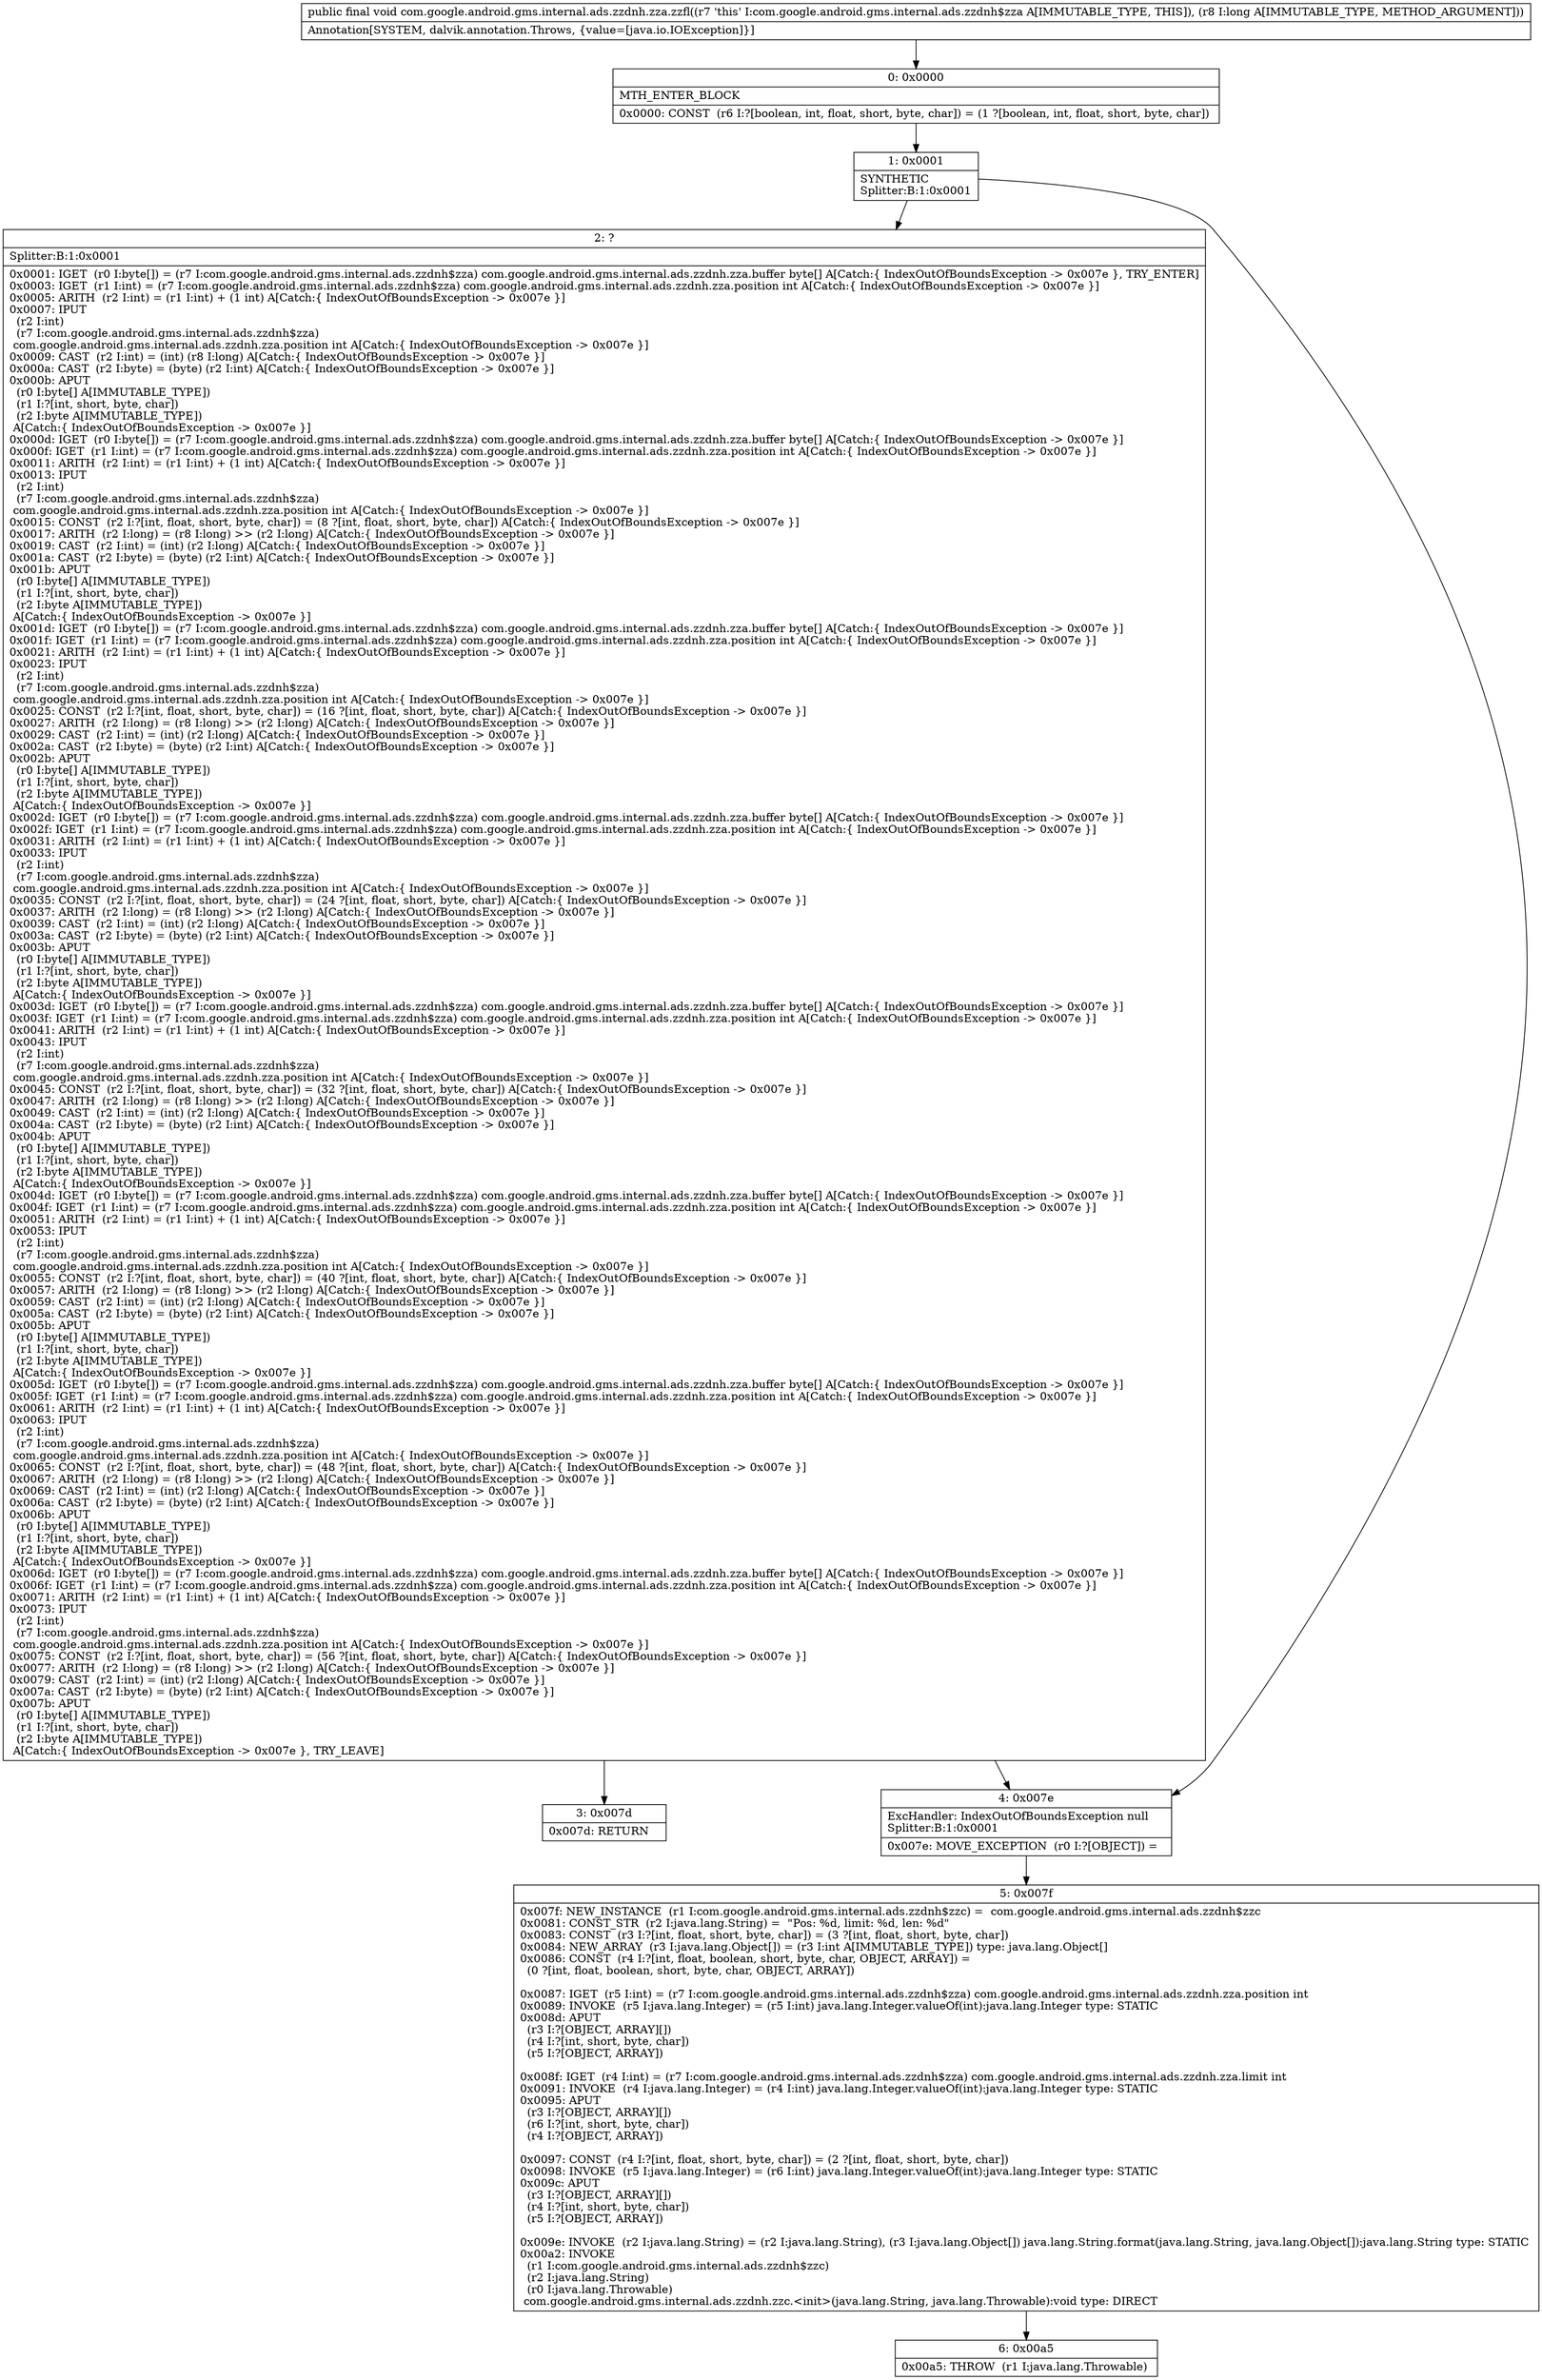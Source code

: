 digraph "CFG forcom.google.android.gms.internal.ads.zzdnh.zza.zzfl(J)V" {
Node_0 [shape=record,label="{0\:\ 0x0000|MTH_ENTER_BLOCK\l|0x0000: CONST  (r6 I:?[boolean, int, float, short, byte, char]) = (1 ?[boolean, int, float, short, byte, char]) \l}"];
Node_1 [shape=record,label="{1\:\ 0x0001|SYNTHETIC\lSplitter:B:1:0x0001\l}"];
Node_2 [shape=record,label="{2\:\ ?|Splitter:B:1:0x0001\l|0x0001: IGET  (r0 I:byte[]) = (r7 I:com.google.android.gms.internal.ads.zzdnh$zza) com.google.android.gms.internal.ads.zzdnh.zza.buffer byte[] A[Catch:\{ IndexOutOfBoundsException \-\> 0x007e \}, TRY_ENTER]\l0x0003: IGET  (r1 I:int) = (r7 I:com.google.android.gms.internal.ads.zzdnh$zza) com.google.android.gms.internal.ads.zzdnh.zza.position int A[Catch:\{ IndexOutOfBoundsException \-\> 0x007e \}]\l0x0005: ARITH  (r2 I:int) = (r1 I:int) + (1 int) A[Catch:\{ IndexOutOfBoundsException \-\> 0x007e \}]\l0x0007: IPUT  \l  (r2 I:int)\l  (r7 I:com.google.android.gms.internal.ads.zzdnh$zza)\l com.google.android.gms.internal.ads.zzdnh.zza.position int A[Catch:\{ IndexOutOfBoundsException \-\> 0x007e \}]\l0x0009: CAST  (r2 I:int) = (int) (r8 I:long) A[Catch:\{ IndexOutOfBoundsException \-\> 0x007e \}]\l0x000a: CAST  (r2 I:byte) = (byte) (r2 I:int) A[Catch:\{ IndexOutOfBoundsException \-\> 0x007e \}]\l0x000b: APUT  \l  (r0 I:byte[] A[IMMUTABLE_TYPE])\l  (r1 I:?[int, short, byte, char])\l  (r2 I:byte A[IMMUTABLE_TYPE])\l A[Catch:\{ IndexOutOfBoundsException \-\> 0x007e \}]\l0x000d: IGET  (r0 I:byte[]) = (r7 I:com.google.android.gms.internal.ads.zzdnh$zza) com.google.android.gms.internal.ads.zzdnh.zza.buffer byte[] A[Catch:\{ IndexOutOfBoundsException \-\> 0x007e \}]\l0x000f: IGET  (r1 I:int) = (r7 I:com.google.android.gms.internal.ads.zzdnh$zza) com.google.android.gms.internal.ads.zzdnh.zza.position int A[Catch:\{ IndexOutOfBoundsException \-\> 0x007e \}]\l0x0011: ARITH  (r2 I:int) = (r1 I:int) + (1 int) A[Catch:\{ IndexOutOfBoundsException \-\> 0x007e \}]\l0x0013: IPUT  \l  (r2 I:int)\l  (r7 I:com.google.android.gms.internal.ads.zzdnh$zza)\l com.google.android.gms.internal.ads.zzdnh.zza.position int A[Catch:\{ IndexOutOfBoundsException \-\> 0x007e \}]\l0x0015: CONST  (r2 I:?[int, float, short, byte, char]) = (8 ?[int, float, short, byte, char]) A[Catch:\{ IndexOutOfBoundsException \-\> 0x007e \}]\l0x0017: ARITH  (r2 I:long) = (r8 I:long) \>\> (r2 I:long) A[Catch:\{ IndexOutOfBoundsException \-\> 0x007e \}]\l0x0019: CAST  (r2 I:int) = (int) (r2 I:long) A[Catch:\{ IndexOutOfBoundsException \-\> 0x007e \}]\l0x001a: CAST  (r2 I:byte) = (byte) (r2 I:int) A[Catch:\{ IndexOutOfBoundsException \-\> 0x007e \}]\l0x001b: APUT  \l  (r0 I:byte[] A[IMMUTABLE_TYPE])\l  (r1 I:?[int, short, byte, char])\l  (r2 I:byte A[IMMUTABLE_TYPE])\l A[Catch:\{ IndexOutOfBoundsException \-\> 0x007e \}]\l0x001d: IGET  (r0 I:byte[]) = (r7 I:com.google.android.gms.internal.ads.zzdnh$zza) com.google.android.gms.internal.ads.zzdnh.zza.buffer byte[] A[Catch:\{ IndexOutOfBoundsException \-\> 0x007e \}]\l0x001f: IGET  (r1 I:int) = (r7 I:com.google.android.gms.internal.ads.zzdnh$zza) com.google.android.gms.internal.ads.zzdnh.zza.position int A[Catch:\{ IndexOutOfBoundsException \-\> 0x007e \}]\l0x0021: ARITH  (r2 I:int) = (r1 I:int) + (1 int) A[Catch:\{ IndexOutOfBoundsException \-\> 0x007e \}]\l0x0023: IPUT  \l  (r2 I:int)\l  (r7 I:com.google.android.gms.internal.ads.zzdnh$zza)\l com.google.android.gms.internal.ads.zzdnh.zza.position int A[Catch:\{ IndexOutOfBoundsException \-\> 0x007e \}]\l0x0025: CONST  (r2 I:?[int, float, short, byte, char]) = (16 ?[int, float, short, byte, char]) A[Catch:\{ IndexOutOfBoundsException \-\> 0x007e \}]\l0x0027: ARITH  (r2 I:long) = (r8 I:long) \>\> (r2 I:long) A[Catch:\{ IndexOutOfBoundsException \-\> 0x007e \}]\l0x0029: CAST  (r2 I:int) = (int) (r2 I:long) A[Catch:\{ IndexOutOfBoundsException \-\> 0x007e \}]\l0x002a: CAST  (r2 I:byte) = (byte) (r2 I:int) A[Catch:\{ IndexOutOfBoundsException \-\> 0x007e \}]\l0x002b: APUT  \l  (r0 I:byte[] A[IMMUTABLE_TYPE])\l  (r1 I:?[int, short, byte, char])\l  (r2 I:byte A[IMMUTABLE_TYPE])\l A[Catch:\{ IndexOutOfBoundsException \-\> 0x007e \}]\l0x002d: IGET  (r0 I:byte[]) = (r7 I:com.google.android.gms.internal.ads.zzdnh$zza) com.google.android.gms.internal.ads.zzdnh.zza.buffer byte[] A[Catch:\{ IndexOutOfBoundsException \-\> 0x007e \}]\l0x002f: IGET  (r1 I:int) = (r7 I:com.google.android.gms.internal.ads.zzdnh$zza) com.google.android.gms.internal.ads.zzdnh.zza.position int A[Catch:\{ IndexOutOfBoundsException \-\> 0x007e \}]\l0x0031: ARITH  (r2 I:int) = (r1 I:int) + (1 int) A[Catch:\{ IndexOutOfBoundsException \-\> 0x007e \}]\l0x0033: IPUT  \l  (r2 I:int)\l  (r7 I:com.google.android.gms.internal.ads.zzdnh$zza)\l com.google.android.gms.internal.ads.zzdnh.zza.position int A[Catch:\{ IndexOutOfBoundsException \-\> 0x007e \}]\l0x0035: CONST  (r2 I:?[int, float, short, byte, char]) = (24 ?[int, float, short, byte, char]) A[Catch:\{ IndexOutOfBoundsException \-\> 0x007e \}]\l0x0037: ARITH  (r2 I:long) = (r8 I:long) \>\> (r2 I:long) A[Catch:\{ IndexOutOfBoundsException \-\> 0x007e \}]\l0x0039: CAST  (r2 I:int) = (int) (r2 I:long) A[Catch:\{ IndexOutOfBoundsException \-\> 0x007e \}]\l0x003a: CAST  (r2 I:byte) = (byte) (r2 I:int) A[Catch:\{ IndexOutOfBoundsException \-\> 0x007e \}]\l0x003b: APUT  \l  (r0 I:byte[] A[IMMUTABLE_TYPE])\l  (r1 I:?[int, short, byte, char])\l  (r2 I:byte A[IMMUTABLE_TYPE])\l A[Catch:\{ IndexOutOfBoundsException \-\> 0x007e \}]\l0x003d: IGET  (r0 I:byte[]) = (r7 I:com.google.android.gms.internal.ads.zzdnh$zza) com.google.android.gms.internal.ads.zzdnh.zza.buffer byte[] A[Catch:\{ IndexOutOfBoundsException \-\> 0x007e \}]\l0x003f: IGET  (r1 I:int) = (r7 I:com.google.android.gms.internal.ads.zzdnh$zza) com.google.android.gms.internal.ads.zzdnh.zza.position int A[Catch:\{ IndexOutOfBoundsException \-\> 0x007e \}]\l0x0041: ARITH  (r2 I:int) = (r1 I:int) + (1 int) A[Catch:\{ IndexOutOfBoundsException \-\> 0x007e \}]\l0x0043: IPUT  \l  (r2 I:int)\l  (r7 I:com.google.android.gms.internal.ads.zzdnh$zza)\l com.google.android.gms.internal.ads.zzdnh.zza.position int A[Catch:\{ IndexOutOfBoundsException \-\> 0x007e \}]\l0x0045: CONST  (r2 I:?[int, float, short, byte, char]) = (32 ?[int, float, short, byte, char]) A[Catch:\{ IndexOutOfBoundsException \-\> 0x007e \}]\l0x0047: ARITH  (r2 I:long) = (r8 I:long) \>\> (r2 I:long) A[Catch:\{ IndexOutOfBoundsException \-\> 0x007e \}]\l0x0049: CAST  (r2 I:int) = (int) (r2 I:long) A[Catch:\{ IndexOutOfBoundsException \-\> 0x007e \}]\l0x004a: CAST  (r2 I:byte) = (byte) (r2 I:int) A[Catch:\{ IndexOutOfBoundsException \-\> 0x007e \}]\l0x004b: APUT  \l  (r0 I:byte[] A[IMMUTABLE_TYPE])\l  (r1 I:?[int, short, byte, char])\l  (r2 I:byte A[IMMUTABLE_TYPE])\l A[Catch:\{ IndexOutOfBoundsException \-\> 0x007e \}]\l0x004d: IGET  (r0 I:byte[]) = (r7 I:com.google.android.gms.internal.ads.zzdnh$zza) com.google.android.gms.internal.ads.zzdnh.zza.buffer byte[] A[Catch:\{ IndexOutOfBoundsException \-\> 0x007e \}]\l0x004f: IGET  (r1 I:int) = (r7 I:com.google.android.gms.internal.ads.zzdnh$zza) com.google.android.gms.internal.ads.zzdnh.zza.position int A[Catch:\{ IndexOutOfBoundsException \-\> 0x007e \}]\l0x0051: ARITH  (r2 I:int) = (r1 I:int) + (1 int) A[Catch:\{ IndexOutOfBoundsException \-\> 0x007e \}]\l0x0053: IPUT  \l  (r2 I:int)\l  (r7 I:com.google.android.gms.internal.ads.zzdnh$zza)\l com.google.android.gms.internal.ads.zzdnh.zza.position int A[Catch:\{ IndexOutOfBoundsException \-\> 0x007e \}]\l0x0055: CONST  (r2 I:?[int, float, short, byte, char]) = (40 ?[int, float, short, byte, char]) A[Catch:\{ IndexOutOfBoundsException \-\> 0x007e \}]\l0x0057: ARITH  (r2 I:long) = (r8 I:long) \>\> (r2 I:long) A[Catch:\{ IndexOutOfBoundsException \-\> 0x007e \}]\l0x0059: CAST  (r2 I:int) = (int) (r2 I:long) A[Catch:\{ IndexOutOfBoundsException \-\> 0x007e \}]\l0x005a: CAST  (r2 I:byte) = (byte) (r2 I:int) A[Catch:\{ IndexOutOfBoundsException \-\> 0x007e \}]\l0x005b: APUT  \l  (r0 I:byte[] A[IMMUTABLE_TYPE])\l  (r1 I:?[int, short, byte, char])\l  (r2 I:byte A[IMMUTABLE_TYPE])\l A[Catch:\{ IndexOutOfBoundsException \-\> 0x007e \}]\l0x005d: IGET  (r0 I:byte[]) = (r7 I:com.google.android.gms.internal.ads.zzdnh$zza) com.google.android.gms.internal.ads.zzdnh.zza.buffer byte[] A[Catch:\{ IndexOutOfBoundsException \-\> 0x007e \}]\l0x005f: IGET  (r1 I:int) = (r7 I:com.google.android.gms.internal.ads.zzdnh$zza) com.google.android.gms.internal.ads.zzdnh.zza.position int A[Catch:\{ IndexOutOfBoundsException \-\> 0x007e \}]\l0x0061: ARITH  (r2 I:int) = (r1 I:int) + (1 int) A[Catch:\{ IndexOutOfBoundsException \-\> 0x007e \}]\l0x0063: IPUT  \l  (r2 I:int)\l  (r7 I:com.google.android.gms.internal.ads.zzdnh$zza)\l com.google.android.gms.internal.ads.zzdnh.zza.position int A[Catch:\{ IndexOutOfBoundsException \-\> 0x007e \}]\l0x0065: CONST  (r2 I:?[int, float, short, byte, char]) = (48 ?[int, float, short, byte, char]) A[Catch:\{ IndexOutOfBoundsException \-\> 0x007e \}]\l0x0067: ARITH  (r2 I:long) = (r8 I:long) \>\> (r2 I:long) A[Catch:\{ IndexOutOfBoundsException \-\> 0x007e \}]\l0x0069: CAST  (r2 I:int) = (int) (r2 I:long) A[Catch:\{ IndexOutOfBoundsException \-\> 0x007e \}]\l0x006a: CAST  (r2 I:byte) = (byte) (r2 I:int) A[Catch:\{ IndexOutOfBoundsException \-\> 0x007e \}]\l0x006b: APUT  \l  (r0 I:byte[] A[IMMUTABLE_TYPE])\l  (r1 I:?[int, short, byte, char])\l  (r2 I:byte A[IMMUTABLE_TYPE])\l A[Catch:\{ IndexOutOfBoundsException \-\> 0x007e \}]\l0x006d: IGET  (r0 I:byte[]) = (r7 I:com.google.android.gms.internal.ads.zzdnh$zza) com.google.android.gms.internal.ads.zzdnh.zza.buffer byte[] A[Catch:\{ IndexOutOfBoundsException \-\> 0x007e \}]\l0x006f: IGET  (r1 I:int) = (r7 I:com.google.android.gms.internal.ads.zzdnh$zza) com.google.android.gms.internal.ads.zzdnh.zza.position int A[Catch:\{ IndexOutOfBoundsException \-\> 0x007e \}]\l0x0071: ARITH  (r2 I:int) = (r1 I:int) + (1 int) A[Catch:\{ IndexOutOfBoundsException \-\> 0x007e \}]\l0x0073: IPUT  \l  (r2 I:int)\l  (r7 I:com.google.android.gms.internal.ads.zzdnh$zza)\l com.google.android.gms.internal.ads.zzdnh.zza.position int A[Catch:\{ IndexOutOfBoundsException \-\> 0x007e \}]\l0x0075: CONST  (r2 I:?[int, float, short, byte, char]) = (56 ?[int, float, short, byte, char]) A[Catch:\{ IndexOutOfBoundsException \-\> 0x007e \}]\l0x0077: ARITH  (r2 I:long) = (r8 I:long) \>\> (r2 I:long) A[Catch:\{ IndexOutOfBoundsException \-\> 0x007e \}]\l0x0079: CAST  (r2 I:int) = (int) (r2 I:long) A[Catch:\{ IndexOutOfBoundsException \-\> 0x007e \}]\l0x007a: CAST  (r2 I:byte) = (byte) (r2 I:int) A[Catch:\{ IndexOutOfBoundsException \-\> 0x007e \}]\l0x007b: APUT  \l  (r0 I:byte[] A[IMMUTABLE_TYPE])\l  (r1 I:?[int, short, byte, char])\l  (r2 I:byte A[IMMUTABLE_TYPE])\l A[Catch:\{ IndexOutOfBoundsException \-\> 0x007e \}, TRY_LEAVE]\l}"];
Node_3 [shape=record,label="{3\:\ 0x007d|0x007d: RETURN   \l}"];
Node_4 [shape=record,label="{4\:\ 0x007e|ExcHandler: IndexOutOfBoundsException null\lSplitter:B:1:0x0001\l|0x007e: MOVE_EXCEPTION  (r0 I:?[OBJECT]) =  \l}"];
Node_5 [shape=record,label="{5\:\ 0x007f|0x007f: NEW_INSTANCE  (r1 I:com.google.android.gms.internal.ads.zzdnh$zzc) =  com.google.android.gms.internal.ads.zzdnh$zzc \l0x0081: CONST_STR  (r2 I:java.lang.String) =  \"Pos: %d, limit: %d, len: %d\" \l0x0083: CONST  (r3 I:?[int, float, short, byte, char]) = (3 ?[int, float, short, byte, char]) \l0x0084: NEW_ARRAY  (r3 I:java.lang.Object[]) = (r3 I:int A[IMMUTABLE_TYPE]) type: java.lang.Object[] \l0x0086: CONST  (r4 I:?[int, float, boolean, short, byte, char, OBJECT, ARRAY]) = \l  (0 ?[int, float, boolean, short, byte, char, OBJECT, ARRAY])\l \l0x0087: IGET  (r5 I:int) = (r7 I:com.google.android.gms.internal.ads.zzdnh$zza) com.google.android.gms.internal.ads.zzdnh.zza.position int \l0x0089: INVOKE  (r5 I:java.lang.Integer) = (r5 I:int) java.lang.Integer.valueOf(int):java.lang.Integer type: STATIC \l0x008d: APUT  \l  (r3 I:?[OBJECT, ARRAY][])\l  (r4 I:?[int, short, byte, char])\l  (r5 I:?[OBJECT, ARRAY])\l \l0x008f: IGET  (r4 I:int) = (r7 I:com.google.android.gms.internal.ads.zzdnh$zza) com.google.android.gms.internal.ads.zzdnh.zza.limit int \l0x0091: INVOKE  (r4 I:java.lang.Integer) = (r4 I:int) java.lang.Integer.valueOf(int):java.lang.Integer type: STATIC \l0x0095: APUT  \l  (r3 I:?[OBJECT, ARRAY][])\l  (r6 I:?[int, short, byte, char])\l  (r4 I:?[OBJECT, ARRAY])\l \l0x0097: CONST  (r4 I:?[int, float, short, byte, char]) = (2 ?[int, float, short, byte, char]) \l0x0098: INVOKE  (r5 I:java.lang.Integer) = (r6 I:int) java.lang.Integer.valueOf(int):java.lang.Integer type: STATIC \l0x009c: APUT  \l  (r3 I:?[OBJECT, ARRAY][])\l  (r4 I:?[int, short, byte, char])\l  (r5 I:?[OBJECT, ARRAY])\l \l0x009e: INVOKE  (r2 I:java.lang.String) = (r2 I:java.lang.String), (r3 I:java.lang.Object[]) java.lang.String.format(java.lang.String, java.lang.Object[]):java.lang.String type: STATIC \l0x00a2: INVOKE  \l  (r1 I:com.google.android.gms.internal.ads.zzdnh$zzc)\l  (r2 I:java.lang.String)\l  (r0 I:java.lang.Throwable)\l com.google.android.gms.internal.ads.zzdnh.zzc.\<init\>(java.lang.String, java.lang.Throwable):void type: DIRECT \l}"];
Node_6 [shape=record,label="{6\:\ 0x00a5|0x00a5: THROW  (r1 I:java.lang.Throwable) \l}"];
MethodNode[shape=record,label="{public final void com.google.android.gms.internal.ads.zzdnh.zza.zzfl((r7 'this' I:com.google.android.gms.internal.ads.zzdnh$zza A[IMMUTABLE_TYPE, THIS]), (r8 I:long A[IMMUTABLE_TYPE, METHOD_ARGUMENT]))  | Annotation[SYSTEM, dalvik.annotation.Throws, \{value=[java.io.IOException]\}]\l}"];
MethodNode -> Node_0;
Node_0 -> Node_1;
Node_1 -> Node_2;
Node_1 -> Node_4;
Node_2 -> Node_3;
Node_2 -> Node_4;
Node_4 -> Node_5;
Node_5 -> Node_6;
}

